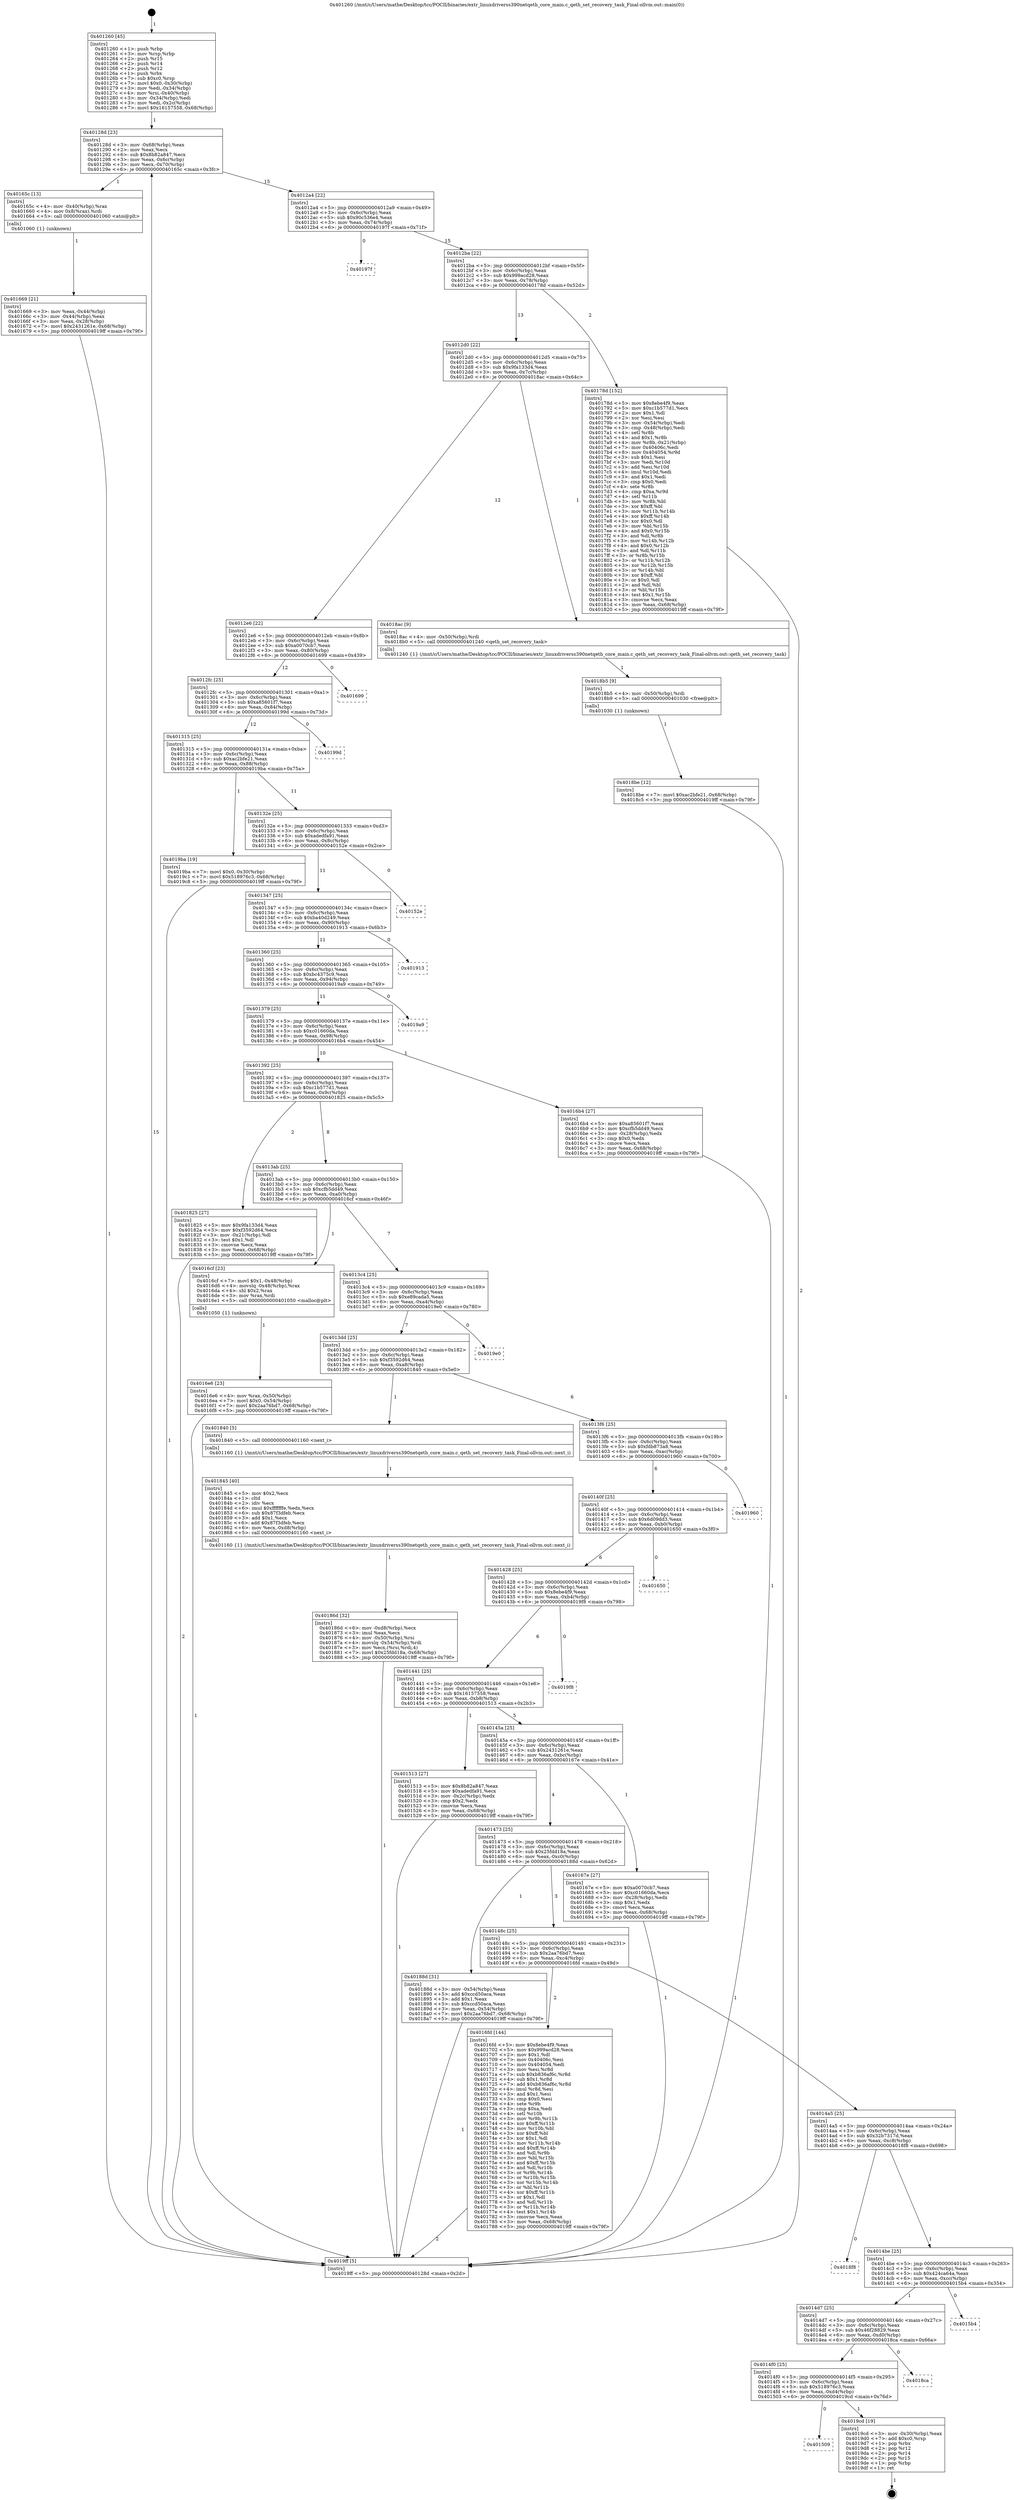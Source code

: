 digraph "0x401260" {
  label = "0x401260 (/mnt/c/Users/mathe/Desktop/tcc/POCII/binaries/extr_linuxdriverss390netqeth_core_main.c_qeth_set_recovery_task_Final-ollvm.out::main(0))"
  labelloc = "t"
  node[shape=record]

  Entry [label="",width=0.3,height=0.3,shape=circle,fillcolor=black,style=filled]
  "0x40128d" [label="{
     0x40128d [23]\l
     | [instrs]\l
     &nbsp;&nbsp;0x40128d \<+3\>: mov -0x68(%rbp),%eax\l
     &nbsp;&nbsp;0x401290 \<+2\>: mov %eax,%ecx\l
     &nbsp;&nbsp;0x401292 \<+6\>: sub $0x8b82a847,%ecx\l
     &nbsp;&nbsp;0x401298 \<+3\>: mov %eax,-0x6c(%rbp)\l
     &nbsp;&nbsp;0x40129b \<+3\>: mov %ecx,-0x70(%rbp)\l
     &nbsp;&nbsp;0x40129e \<+6\>: je 000000000040165c \<main+0x3fc\>\l
  }"]
  "0x40165c" [label="{
     0x40165c [13]\l
     | [instrs]\l
     &nbsp;&nbsp;0x40165c \<+4\>: mov -0x40(%rbp),%rax\l
     &nbsp;&nbsp;0x401660 \<+4\>: mov 0x8(%rax),%rdi\l
     &nbsp;&nbsp;0x401664 \<+5\>: call 0000000000401060 \<atoi@plt\>\l
     | [calls]\l
     &nbsp;&nbsp;0x401060 \{1\} (unknown)\l
  }"]
  "0x4012a4" [label="{
     0x4012a4 [22]\l
     | [instrs]\l
     &nbsp;&nbsp;0x4012a4 \<+5\>: jmp 00000000004012a9 \<main+0x49\>\l
     &nbsp;&nbsp;0x4012a9 \<+3\>: mov -0x6c(%rbp),%eax\l
     &nbsp;&nbsp;0x4012ac \<+5\>: sub $0x90c536e4,%eax\l
     &nbsp;&nbsp;0x4012b1 \<+3\>: mov %eax,-0x74(%rbp)\l
     &nbsp;&nbsp;0x4012b4 \<+6\>: je 000000000040197f \<main+0x71f\>\l
  }"]
  Exit [label="",width=0.3,height=0.3,shape=circle,fillcolor=black,style=filled,peripheries=2]
  "0x40197f" [label="{
     0x40197f\l
  }", style=dashed]
  "0x4012ba" [label="{
     0x4012ba [22]\l
     | [instrs]\l
     &nbsp;&nbsp;0x4012ba \<+5\>: jmp 00000000004012bf \<main+0x5f\>\l
     &nbsp;&nbsp;0x4012bf \<+3\>: mov -0x6c(%rbp),%eax\l
     &nbsp;&nbsp;0x4012c2 \<+5\>: sub $0x999acd28,%eax\l
     &nbsp;&nbsp;0x4012c7 \<+3\>: mov %eax,-0x78(%rbp)\l
     &nbsp;&nbsp;0x4012ca \<+6\>: je 000000000040178d \<main+0x52d\>\l
  }"]
  "0x401509" [label="{
     0x401509\l
  }", style=dashed]
  "0x40178d" [label="{
     0x40178d [152]\l
     | [instrs]\l
     &nbsp;&nbsp;0x40178d \<+5\>: mov $0x8ebe4f9,%eax\l
     &nbsp;&nbsp;0x401792 \<+5\>: mov $0xc1b577d1,%ecx\l
     &nbsp;&nbsp;0x401797 \<+2\>: mov $0x1,%dl\l
     &nbsp;&nbsp;0x401799 \<+2\>: xor %esi,%esi\l
     &nbsp;&nbsp;0x40179b \<+3\>: mov -0x54(%rbp),%edi\l
     &nbsp;&nbsp;0x40179e \<+3\>: cmp -0x48(%rbp),%edi\l
     &nbsp;&nbsp;0x4017a1 \<+4\>: setl %r8b\l
     &nbsp;&nbsp;0x4017a5 \<+4\>: and $0x1,%r8b\l
     &nbsp;&nbsp;0x4017a9 \<+4\>: mov %r8b,-0x21(%rbp)\l
     &nbsp;&nbsp;0x4017ad \<+7\>: mov 0x40406c,%edi\l
     &nbsp;&nbsp;0x4017b4 \<+8\>: mov 0x404054,%r9d\l
     &nbsp;&nbsp;0x4017bc \<+3\>: sub $0x1,%esi\l
     &nbsp;&nbsp;0x4017bf \<+3\>: mov %edi,%r10d\l
     &nbsp;&nbsp;0x4017c2 \<+3\>: add %esi,%r10d\l
     &nbsp;&nbsp;0x4017c5 \<+4\>: imul %r10d,%edi\l
     &nbsp;&nbsp;0x4017c9 \<+3\>: and $0x1,%edi\l
     &nbsp;&nbsp;0x4017cc \<+3\>: cmp $0x0,%edi\l
     &nbsp;&nbsp;0x4017cf \<+4\>: sete %r8b\l
     &nbsp;&nbsp;0x4017d3 \<+4\>: cmp $0xa,%r9d\l
     &nbsp;&nbsp;0x4017d7 \<+4\>: setl %r11b\l
     &nbsp;&nbsp;0x4017db \<+3\>: mov %r8b,%bl\l
     &nbsp;&nbsp;0x4017de \<+3\>: xor $0xff,%bl\l
     &nbsp;&nbsp;0x4017e1 \<+3\>: mov %r11b,%r14b\l
     &nbsp;&nbsp;0x4017e4 \<+4\>: xor $0xff,%r14b\l
     &nbsp;&nbsp;0x4017e8 \<+3\>: xor $0x0,%dl\l
     &nbsp;&nbsp;0x4017eb \<+3\>: mov %bl,%r15b\l
     &nbsp;&nbsp;0x4017ee \<+4\>: and $0x0,%r15b\l
     &nbsp;&nbsp;0x4017f2 \<+3\>: and %dl,%r8b\l
     &nbsp;&nbsp;0x4017f5 \<+3\>: mov %r14b,%r12b\l
     &nbsp;&nbsp;0x4017f8 \<+4\>: and $0x0,%r12b\l
     &nbsp;&nbsp;0x4017fc \<+3\>: and %dl,%r11b\l
     &nbsp;&nbsp;0x4017ff \<+3\>: or %r8b,%r15b\l
     &nbsp;&nbsp;0x401802 \<+3\>: or %r11b,%r12b\l
     &nbsp;&nbsp;0x401805 \<+3\>: xor %r12b,%r15b\l
     &nbsp;&nbsp;0x401808 \<+3\>: or %r14b,%bl\l
     &nbsp;&nbsp;0x40180b \<+3\>: xor $0xff,%bl\l
     &nbsp;&nbsp;0x40180e \<+3\>: or $0x0,%dl\l
     &nbsp;&nbsp;0x401811 \<+2\>: and %dl,%bl\l
     &nbsp;&nbsp;0x401813 \<+3\>: or %bl,%r15b\l
     &nbsp;&nbsp;0x401816 \<+4\>: test $0x1,%r15b\l
     &nbsp;&nbsp;0x40181a \<+3\>: cmovne %ecx,%eax\l
     &nbsp;&nbsp;0x40181d \<+3\>: mov %eax,-0x68(%rbp)\l
     &nbsp;&nbsp;0x401820 \<+5\>: jmp 00000000004019ff \<main+0x79f\>\l
  }"]
  "0x4012d0" [label="{
     0x4012d0 [22]\l
     | [instrs]\l
     &nbsp;&nbsp;0x4012d0 \<+5\>: jmp 00000000004012d5 \<main+0x75\>\l
     &nbsp;&nbsp;0x4012d5 \<+3\>: mov -0x6c(%rbp),%eax\l
     &nbsp;&nbsp;0x4012d8 \<+5\>: sub $0x9fa133d4,%eax\l
     &nbsp;&nbsp;0x4012dd \<+3\>: mov %eax,-0x7c(%rbp)\l
     &nbsp;&nbsp;0x4012e0 \<+6\>: je 00000000004018ac \<main+0x64c\>\l
  }"]
  "0x4019cd" [label="{
     0x4019cd [19]\l
     | [instrs]\l
     &nbsp;&nbsp;0x4019cd \<+3\>: mov -0x30(%rbp),%eax\l
     &nbsp;&nbsp;0x4019d0 \<+7\>: add $0xc0,%rsp\l
     &nbsp;&nbsp;0x4019d7 \<+1\>: pop %rbx\l
     &nbsp;&nbsp;0x4019d8 \<+2\>: pop %r12\l
     &nbsp;&nbsp;0x4019da \<+2\>: pop %r14\l
     &nbsp;&nbsp;0x4019dc \<+2\>: pop %r15\l
     &nbsp;&nbsp;0x4019de \<+1\>: pop %rbp\l
     &nbsp;&nbsp;0x4019df \<+1\>: ret\l
  }"]
  "0x4018ac" [label="{
     0x4018ac [9]\l
     | [instrs]\l
     &nbsp;&nbsp;0x4018ac \<+4\>: mov -0x50(%rbp),%rdi\l
     &nbsp;&nbsp;0x4018b0 \<+5\>: call 0000000000401240 \<qeth_set_recovery_task\>\l
     | [calls]\l
     &nbsp;&nbsp;0x401240 \{1\} (/mnt/c/Users/mathe/Desktop/tcc/POCII/binaries/extr_linuxdriverss390netqeth_core_main.c_qeth_set_recovery_task_Final-ollvm.out::qeth_set_recovery_task)\l
  }"]
  "0x4012e6" [label="{
     0x4012e6 [22]\l
     | [instrs]\l
     &nbsp;&nbsp;0x4012e6 \<+5\>: jmp 00000000004012eb \<main+0x8b\>\l
     &nbsp;&nbsp;0x4012eb \<+3\>: mov -0x6c(%rbp),%eax\l
     &nbsp;&nbsp;0x4012ee \<+5\>: sub $0xa0070cb7,%eax\l
     &nbsp;&nbsp;0x4012f3 \<+3\>: mov %eax,-0x80(%rbp)\l
     &nbsp;&nbsp;0x4012f6 \<+6\>: je 0000000000401699 \<main+0x439\>\l
  }"]
  "0x4014f0" [label="{
     0x4014f0 [25]\l
     | [instrs]\l
     &nbsp;&nbsp;0x4014f0 \<+5\>: jmp 00000000004014f5 \<main+0x295\>\l
     &nbsp;&nbsp;0x4014f5 \<+3\>: mov -0x6c(%rbp),%eax\l
     &nbsp;&nbsp;0x4014f8 \<+5\>: sub $0x518976c3,%eax\l
     &nbsp;&nbsp;0x4014fd \<+6\>: mov %eax,-0xd4(%rbp)\l
     &nbsp;&nbsp;0x401503 \<+6\>: je 00000000004019cd \<main+0x76d\>\l
  }"]
  "0x401699" [label="{
     0x401699\l
  }", style=dashed]
  "0x4012fc" [label="{
     0x4012fc [25]\l
     | [instrs]\l
     &nbsp;&nbsp;0x4012fc \<+5\>: jmp 0000000000401301 \<main+0xa1\>\l
     &nbsp;&nbsp;0x401301 \<+3\>: mov -0x6c(%rbp),%eax\l
     &nbsp;&nbsp;0x401304 \<+5\>: sub $0xa85601f7,%eax\l
     &nbsp;&nbsp;0x401309 \<+6\>: mov %eax,-0x84(%rbp)\l
     &nbsp;&nbsp;0x40130f \<+6\>: je 000000000040199d \<main+0x73d\>\l
  }"]
  "0x4018ca" [label="{
     0x4018ca\l
  }", style=dashed]
  "0x40199d" [label="{
     0x40199d\l
  }", style=dashed]
  "0x401315" [label="{
     0x401315 [25]\l
     | [instrs]\l
     &nbsp;&nbsp;0x401315 \<+5\>: jmp 000000000040131a \<main+0xba\>\l
     &nbsp;&nbsp;0x40131a \<+3\>: mov -0x6c(%rbp),%eax\l
     &nbsp;&nbsp;0x40131d \<+5\>: sub $0xac2bfe21,%eax\l
     &nbsp;&nbsp;0x401322 \<+6\>: mov %eax,-0x88(%rbp)\l
     &nbsp;&nbsp;0x401328 \<+6\>: je 00000000004019ba \<main+0x75a\>\l
  }"]
  "0x4014d7" [label="{
     0x4014d7 [25]\l
     | [instrs]\l
     &nbsp;&nbsp;0x4014d7 \<+5\>: jmp 00000000004014dc \<main+0x27c\>\l
     &nbsp;&nbsp;0x4014dc \<+3\>: mov -0x6c(%rbp),%eax\l
     &nbsp;&nbsp;0x4014df \<+5\>: sub $0x46f28829,%eax\l
     &nbsp;&nbsp;0x4014e4 \<+6\>: mov %eax,-0xd0(%rbp)\l
     &nbsp;&nbsp;0x4014ea \<+6\>: je 00000000004018ca \<main+0x66a\>\l
  }"]
  "0x4019ba" [label="{
     0x4019ba [19]\l
     | [instrs]\l
     &nbsp;&nbsp;0x4019ba \<+7\>: movl $0x0,-0x30(%rbp)\l
     &nbsp;&nbsp;0x4019c1 \<+7\>: movl $0x518976c3,-0x68(%rbp)\l
     &nbsp;&nbsp;0x4019c8 \<+5\>: jmp 00000000004019ff \<main+0x79f\>\l
  }"]
  "0x40132e" [label="{
     0x40132e [25]\l
     | [instrs]\l
     &nbsp;&nbsp;0x40132e \<+5\>: jmp 0000000000401333 \<main+0xd3\>\l
     &nbsp;&nbsp;0x401333 \<+3\>: mov -0x6c(%rbp),%eax\l
     &nbsp;&nbsp;0x401336 \<+5\>: sub $0xadedfa91,%eax\l
     &nbsp;&nbsp;0x40133b \<+6\>: mov %eax,-0x8c(%rbp)\l
     &nbsp;&nbsp;0x401341 \<+6\>: je 000000000040152e \<main+0x2ce\>\l
  }"]
  "0x4015b4" [label="{
     0x4015b4\l
  }", style=dashed]
  "0x40152e" [label="{
     0x40152e\l
  }", style=dashed]
  "0x401347" [label="{
     0x401347 [25]\l
     | [instrs]\l
     &nbsp;&nbsp;0x401347 \<+5\>: jmp 000000000040134c \<main+0xec\>\l
     &nbsp;&nbsp;0x40134c \<+3\>: mov -0x6c(%rbp),%eax\l
     &nbsp;&nbsp;0x40134f \<+5\>: sub $0xba40d249,%eax\l
     &nbsp;&nbsp;0x401354 \<+6\>: mov %eax,-0x90(%rbp)\l
     &nbsp;&nbsp;0x40135a \<+6\>: je 0000000000401913 \<main+0x6b3\>\l
  }"]
  "0x4014be" [label="{
     0x4014be [25]\l
     | [instrs]\l
     &nbsp;&nbsp;0x4014be \<+5\>: jmp 00000000004014c3 \<main+0x263\>\l
     &nbsp;&nbsp;0x4014c3 \<+3\>: mov -0x6c(%rbp),%eax\l
     &nbsp;&nbsp;0x4014c6 \<+5\>: sub $0x424ca64a,%eax\l
     &nbsp;&nbsp;0x4014cb \<+6\>: mov %eax,-0xcc(%rbp)\l
     &nbsp;&nbsp;0x4014d1 \<+6\>: je 00000000004015b4 \<main+0x354\>\l
  }"]
  "0x401913" [label="{
     0x401913\l
  }", style=dashed]
  "0x401360" [label="{
     0x401360 [25]\l
     | [instrs]\l
     &nbsp;&nbsp;0x401360 \<+5\>: jmp 0000000000401365 \<main+0x105\>\l
     &nbsp;&nbsp;0x401365 \<+3\>: mov -0x6c(%rbp),%eax\l
     &nbsp;&nbsp;0x401368 \<+5\>: sub $0xbc4375c9,%eax\l
     &nbsp;&nbsp;0x40136d \<+6\>: mov %eax,-0x94(%rbp)\l
     &nbsp;&nbsp;0x401373 \<+6\>: je 00000000004019a9 \<main+0x749\>\l
  }"]
  "0x4018f8" [label="{
     0x4018f8\l
  }", style=dashed]
  "0x4019a9" [label="{
     0x4019a9\l
  }", style=dashed]
  "0x401379" [label="{
     0x401379 [25]\l
     | [instrs]\l
     &nbsp;&nbsp;0x401379 \<+5\>: jmp 000000000040137e \<main+0x11e\>\l
     &nbsp;&nbsp;0x40137e \<+3\>: mov -0x6c(%rbp),%eax\l
     &nbsp;&nbsp;0x401381 \<+5\>: sub $0xc01660da,%eax\l
     &nbsp;&nbsp;0x401386 \<+6\>: mov %eax,-0x98(%rbp)\l
     &nbsp;&nbsp;0x40138c \<+6\>: je 00000000004016b4 \<main+0x454\>\l
  }"]
  "0x4018be" [label="{
     0x4018be [12]\l
     | [instrs]\l
     &nbsp;&nbsp;0x4018be \<+7\>: movl $0xac2bfe21,-0x68(%rbp)\l
     &nbsp;&nbsp;0x4018c5 \<+5\>: jmp 00000000004019ff \<main+0x79f\>\l
  }"]
  "0x4016b4" [label="{
     0x4016b4 [27]\l
     | [instrs]\l
     &nbsp;&nbsp;0x4016b4 \<+5\>: mov $0xa85601f7,%eax\l
     &nbsp;&nbsp;0x4016b9 \<+5\>: mov $0xcfb5dd49,%ecx\l
     &nbsp;&nbsp;0x4016be \<+3\>: mov -0x28(%rbp),%edx\l
     &nbsp;&nbsp;0x4016c1 \<+3\>: cmp $0x0,%edx\l
     &nbsp;&nbsp;0x4016c4 \<+3\>: cmove %ecx,%eax\l
     &nbsp;&nbsp;0x4016c7 \<+3\>: mov %eax,-0x68(%rbp)\l
     &nbsp;&nbsp;0x4016ca \<+5\>: jmp 00000000004019ff \<main+0x79f\>\l
  }"]
  "0x401392" [label="{
     0x401392 [25]\l
     | [instrs]\l
     &nbsp;&nbsp;0x401392 \<+5\>: jmp 0000000000401397 \<main+0x137\>\l
     &nbsp;&nbsp;0x401397 \<+3\>: mov -0x6c(%rbp),%eax\l
     &nbsp;&nbsp;0x40139a \<+5\>: sub $0xc1b577d1,%eax\l
     &nbsp;&nbsp;0x40139f \<+6\>: mov %eax,-0x9c(%rbp)\l
     &nbsp;&nbsp;0x4013a5 \<+6\>: je 0000000000401825 \<main+0x5c5\>\l
  }"]
  "0x4018b5" [label="{
     0x4018b5 [9]\l
     | [instrs]\l
     &nbsp;&nbsp;0x4018b5 \<+4\>: mov -0x50(%rbp),%rdi\l
     &nbsp;&nbsp;0x4018b9 \<+5\>: call 0000000000401030 \<free@plt\>\l
     | [calls]\l
     &nbsp;&nbsp;0x401030 \{1\} (unknown)\l
  }"]
  "0x401825" [label="{
     0x401825 [27]\l
     | [instrs]\l
     &nbsp;&nbsp;0x401825 \<+5\>: mov $0x9fa133d4,%eax\l
     &nbsp;&nbsp;0x40182a \<+5\>: mov $0xf3592d64,%ecx\l
     &nbsp;&nbsp;0x40182f \<+3\>: mov -0x21(%rbp),%dl\l
     &nbsp;&nbsp;0x401832 \<+3\>: test $0x1,%dl\l
     &nbsp;&nbsp;0x401835 \<+3\>: cmovne %ecx,%eax\l
     &nbsp;&nbsp;0x401838 \<+3\>: mov %eax,-0x68(%rbp)\l
     &nbsp;&nbsp;0x40183b \<+5\>: jmp 00000000004019ff \<main+0x79f\>\l
  }"]
  "0x4013ab" [label="{
     0x4013ab [25]\l
     | [instrs]\l
     &nbsp;&nbsp;0x4013ab \<+5\>: jmp 00000000004013b0 \<main+0x150\>\l
     &nbsp;&nbsp;0x4013b0 \<+3\>: mov -0x6c(%rbp),%eax\l
     &nbsp;&nbsp;0x4013b3 \<+5\>: sub $0xcfb5dd49,%eax\l
     &nbsp;&nbsp;0x4013b8 \<+6\>: mov %eax,-0xa0(%rbp)\l
     &nbsp;&nbsp;0x4013be \<+6\>: je 00000000004016cf \<main+0x46f\>\l
  }"]
  "0x40186d" [label="{
     0x40186d [32]\l
     | [instrs]\l
     &nbsp;&nbsp;0x40186d \<+6\>: mov -0xd8(%rbp),%ecx\l
     &nbsp;&nbsp;0x401873 \<+3\>: imul %eax,%ecx\l
     &nbsp;&nbsp;0x401876 \<+4\>: mov -0x50(%rbp),%rsi\l
     &nbsp;&nbsp;0x40187a \<+4\>: movslq -0x54(%rbp),%rdi\l
     &nbsp;&nbsp;0x40187e \<+3\>: mov %ecx,(%rsi,%rdi,4)\l
     &nbsp;&nbsp;0x401881 \<+7\>: movl $0x25fdd18a,-0x68(%rbp)\l
     &nbsp;&nbsp;0x401888 \<+5\>: jmp 00000000004019ff \<main+0x79f\>\l
  }"]
  "0x4016cf" [label="{
     0x4016cf [23]\l
     | [instrs]\l
     &nbsp;&nbsp;0x4016cf \<+7\>: movl $0x1,-0x48(%rbp)\l
     &nbsp;&nbsp;0x4016d6 \<+4\>: movslq -0x48(%rbp),%rax\l
     &nbsp;&nbsp;0x4016da \<+4\>: shl $0x2,%rax\l
     &nbsp;&nbsp;0x4016de \<+3\>: mov %rax,%rdi\l
     &nbsp;&nbsp;0x4016e1 \<+5\>: call 0000000000401050 \<malloc@plt\>\l
     | [calls]\l
     &nbsp;&nbsp;0x401050 \{1\} (unknown)\l
  }"]
  "0x4013c4" [label="{
     0x4013c4 [25]\l
     | [instrs]\l
     &nbsp;&nbsp;0x4013c4 \<+5\>: jmp 00000000004013c9 \<main+0x169\>\l
     &nbsp;&nbsp;0x4013c9 \<+3\>: mov -0x6c(%rbp),%eax\l
     &nbsp;&nbsp;0x4013cc \<+5\>: sub $0xe89cada5,%eax\l
     &nbsp;&nbsp;0x4013d1 \<+6\>: mov %eax,-0xa4(%rbp)\l
     &nbsp;&nbsp;0x4013d7 \<+6\>: je 00000000004019e0 \<main+0x780\>\l
  }"]
  "0x401845" [label="{
     0x401845 [40]\l
     | [instrs]\l
     &nbsp;&nbsp;0x401845 \<+5\>: mov $0x2,%ecx\l
     &nbsp;&nbsp;0x40184a \<+1\>: cltd\l
     &nbsp;&nbsp;0x40184b \<+2\>: idiv %ecx\l
     &nbsp;&nbsp;0x40184d \<+6\>: imul $0xfffffffe,%edx,%ecx\l
     &nbsp;&nbsp;0x401853 \<+6\>: sub $0x87f3dfeb,%ecx\l
     &nbsp;&nbsp;0x401859 \<+3\>: add $0x1,%ecx\l
     &nbsp;&nbsp;0x40185c \<+6\>: add $0x87f3dfeb,%ecx\l
     &nbsp;&nbsp;0x401862 \<+6\>: mov %ecx,-0xd8(%rbp)\l
     &nbsp;&nbsp;0x401868 \<+5\>: call 0000000000401160 \<next_i\>\l
     | [calls]\l
     &nbsp;&nbsp;0x401160 \{1\} (/mnt/c/Users/mathe/Desktop/tcc/POCII/binaries/extr_linuxdriverss390netqeth_core_main.c_qeth_set_recovery_task_Final-ollvm.out::next_i)\l
  }"]
  "0x4019e0" [label="{
     0x4019e0\l
  }", style=dashed]
  "0x4013dd" [label="{
     0x4013dd [25]\l
     | [instrs]\l
     &nbsp;&nbsp;0x4013dd \<+5\>: jmp 00000000004013e2 \<main+0x182\>\l
     &nbsp;&nbsp;0x4013e2 \<+3\>: mov -0x6c(%rbp),%eax\l
     &nbsp;&nbsp;0x4013e5 \<+5\>: sub $0xf3592d64,%eax\l
     &nbsp;&nbsp;0x4013ea \<+6\>: mov %eax,-0xa8(%rbp)\l
     &nbsp;&nbsp;0x4013f0 \<+6\>: je 0000000000401840 \<main+0x5e0\>\l
  }"]
  "0x4014a5" [label="{
     0x4014a5 [25]\l
     | [instrs]\l
     &nbsp;&nbsp;0x4014a5 \<+5\>: jmp 00000000004014aa \<main+0x24a\>\l
     &nbsp;&nbsp;0x4014aa \<+3\>: mov -0x6c(%rbp),%eax\l
     &nbsp;&nbsp;0x4014ad \<+5\>: sub $0x32b7317d,%eax\l
     &nbsp;&nbsp;0x4014b2 \<+6\>: mov %eax,-0xc8(%rbp)\l
     &nbsp;&nbsp;0x4014b8 \<+6\>: je 00000000004018f8 \<main+0x698\>\l
  }"]
  "0x401840" [label="{
     0x401840 [5]\l
     | [instrs]\l
     &nbsp;&nbsp;0x401840 \<+5\>: call 0000000000401160 \<next_i\>\l
     | [calls]\l
     &nbsp;&nbsp;0x401160 \{1\} (/mnt/c/Users/mathe/Desktop/tcc/POCII/binaries/extr_linuxdriverss390netqeth_core_main.c_qeth_set_recovery_task_Final-ollvm.out::next_i)\l
  }"]
  "0x4013f6" [label="{
     0x4013f6 [25]\l
     | [instrs]\l
     &nbsp;&nbsp;0x4013f6 \<+5\>: jmp 00000000004013fb \<main+0x19b\>\l
     &nbsp;&nbsp;0x4013fb \<+3\>: mov -0x6c(%rbp),%eax\l
     &nbsp;&nbsp;0x4013fe \<+5\>: sub $0xfdb873a8,%eax\l
     &nbsp;&nbsp;0x401403 \<+6\>: mov %eax,-0xac(%rbp)\l
     &nbsp;&nbsp;0x401409 \<+6\>: je 0000000000401960 \<main+0x700\>\l
  }"]
  "0x4016fd" [label="{
     0x4016fd [144]\l
     | [instrs]\l
     &nbsp;&nbsp;0x4016fd \<+5\>: mov $0x8ebe4f9,%eax\l
     &nbsp;&nbsp;0x401702 \<+5\>: mov $0x999acd28,%ecx\l
     &nbsp;&nbsp;0x401707 \<+2\>: mov $0x1,%dl\l
     &nbsp;&nbsp;0x401709 \<+7\>: mov 0x40406c,%esi\l
     &nbsp;&nbsp;0x401710 \<+7\>: mov 0x404054,%edi\l
     &nbsp;&nbsp;0x401717 \<+3\>: mov %esi,%r8d\l
     &nbsp;&nbsp;0x40171a \<+7\>: sub $0xb836af6c,%r8d\l
     &nbsp;&nbsp;0x401721 \<+4\>: sub $0x1,%r8d\l
     &nbsp;&nbsp;0x401725 \<+7\>: add $0xb836af6c,%r8d\l
     &nbsp;&nbsp;0x40172c \<+4\>: imul %r8d,%esi\l
     &nbsp;&nbsp;0x401730 \<+3\>: and $0x1,%esi\l
     &nbsp;&nbsp;0x401733 \<+3\>: cmp $0x0,%esi\l
     &nbsp;&nbsp;0x401736 \<+4\>: sete %r9b\l
     &nbsp;&nbsp;0x40173a \<+3\>: cmp $0xa,%edi\l
     &nbsp;&nbsp;0x40173d \<+4\>: setl %r10b\l
     &nbsp;&nbsp;0x401741 \<+3\>: mov %r9b,%r11b\l
     &nbsp;&nbsp;0x401744 \<+4\>: xor $0xff,%r11b\l
     &nbsp;&nbsp;0x401748 \<+3\>: mov %r10b,%bl\l
     &nbsp;&nbsp;0x40174b \<+3\>: xor $0xff,%bl\l
     &nbsp;&nbsp;0x40174e \<+3\>: xor $0x1,%dl\l
     &nbsp;&nbsp;0x401751 \<+3\>: mov %r11b,%r14b\l
     &nbsp;&nbsp;0x401754 \<+4\>: and $0xff,%r14b\l
     &nbsp;&nbsp;0x401758 \<+3\>: and %dl,%r9b\l
     &nbsp;&nbsp;0x40175b \<+3\>: mov %bl,%r15b\l
     &nbsp;&nbsp;0x40175e \<+4\>: and $0xff,%r15b\l
     &nbsp;&nbsp;0x401762 \<+3\>: and %dl,%r10b\l
     &nbsp;&nbsp;0x401765 \<+3\>: or %r9b,%r14b\l
     &nbsp;&nbsp;0x401768 \<+3\>: or %r10b,%r15b\l
     &nbsp;&nbsp;0x40176b \<+3\>: xor %r15b,%r14b\l
     &nbsp;&nbsp;0x40176e \<+3\>: or %bl,%r11b\l
     &nbsp;&nbsp;0x401771 \<+4\>: xor $0xff,%r11b\l
     &nbsp;&nbsp;0x401775 \<+3\>: or $0x1,%dl\l
     &nbsp;&nbsp;0x401778 \<+3\>: and %dl,%r11b\l
     &nbsp;&nbsp;0x40177b \<+3\>: or %r11b,%r14b\l
     &nbsp;&nbsp;0x40177e \<+4\>: test $0x1,%r14b\l
     &nbsp;&nbsp;0x401782 \<+3\>: cmovne %ecx,%eax\l
     &nbsp;&nbsp;0x401785 \<+3\>: mov %eax,-0x68(%rbp)\l
     &nbsp;&nbsp;0x401788 \<+5\>: jmp 00000000004019ff \<main+0x79f\>\l
  }"]
  "0x401960" [label="{
     0x401960\l
  }", style=dashed]
  "0x40140f" [label="{
     0x40140f [25]\l
     | [instrs]\l
     &nbsp;&nbsp;0x40140f \<+5\>: jmp 0000000000401414 \<main+0x1b4\>\l
     &nbsp;&nbsp;0x401414 \<+3\>: mov -0x6c(%rbp),%eax\l
     &nbsp;&nbsp;0x401417 \<+5\>: sub $0x6d09dd3,%eax\l
     &nbsp;&nbsp;0x40141c \<+6\>: mov %eax,-0xb0(%rbp)\l
     &nbsp;&nbsp;0x401422 \<+6\>: je 0000000000401650 \<main+0x3f0\>\l
  }"]
  "0x40148c" [label="{
     0x40148c [25]\l
     | [instrs]\l
     &nbsp;&nbsp;0x40148c \<+5\>: jmp 0000000000401491 \<main+0x231\>\l
     &nbsp;&nbsp;0x401491 \<+3\>: mov -0x6c(%rbp),%eax\l
     &nbsp;&nbsp;0x401494 \<+5\>: sub $0x2aa76bd7,%eax\l
     &nbsp;&nbsp;0x401499 \<+6\>: mov %eax,-0xc4(%rbp)\l
     &nbsp;&nbsp;0x40149f \<+6\>: je 00000000004016fd \<main+0x49d\>\l
  }"]
  "0x401650" [label="{
     0x401650\l
  }", style=dashed]
  "0x401428" [label="{
     0x401428 [25]\l
     | [instrs]\l
     &nbsp;&nbsp;0x401428 \<+5\>: jmp 000000000040142d \<main+0x1cd\>\l
     &nbsp;&nbsp;0x40142d \<+3\>: mov -0x6c(%rbp),%eax\l
     &nbsp;&nbsp;0x401430 \<+5\>: sub $0x8ebe4f9,%eax\l
     &nbsp;&nbsp;0x401435 \<+6\>: mov %eax,-0xb4(%rbp)\l
     &nbsp;&nbsp;0x40143b \<+6\>: je 00000000004019f8 \<main+0x798\>\l
  }"]
  "0x40188d" [label="{
     0x40188d [31]\l
     | [instrs]\l
     &nbsp;&nbsp;0x40188d \<+3\>: mov -0x54(%rbp),%eax\l
     &nbsp;&nbsp;0x401890 \<+5\>: add $0xccd50aca,%eax\l
     &nbsp;&nbsp;0x401895 \<+3\>: add $0x1,%eax\l
     &nbsp;&nbsp;0x401898 \<+5\>: sub $0xccd50aca,%eax\l
     &nbsp;&nbsp;0x40189d \<+3\>: mov %eax,-0x54(%rbp)\l
     &nbsp;&nbsp;0x4018a0 \<+7\>: movl $0x2aa76bd7,-0x68(%rbp)\l
     &nbsp;&nbsp;0x4018a7 \<+5\>: jmp 00000000004019ff \<main+0x79f\>\l
  }"]
  "0x4019f8" [label="{
     0x4019f8\l
  }", style=dashed]
  "0x401441" [label="{
     0x401441 [25]\l
     | [instrs]\l
     &nbsp;&nbsp;0x401441 \<+5\>: jmp 0000000000401446 \<main+0x1e6\>\l
     &nbsp;&nbsp;0x401446 \<+3\>: mov -0x6c(%rbp),%eax\l
     &nbsp;&nbsp;0x401449 \<+5\>: sub $0x16157558,%eax\l
     &nbsp;&nbsp;0x40144e \<+6\>: mov %eax,-0xb8(%rbp)\l
     &nbsp;&nbsp;0x401454 \<+6\>: je 0000000000401513 \<main+0x2b3\>\l
  }"]
  "0x4016e6" [label="{
     0x4016e6 [23]\l
     | [instrs]\l
     &nbsp;&nbsp;0x4016e6 \<+4\>: mov %rax,-0x50(%rbp)\l
     &nbsp;&nbsp;0x4016ea \<+7\>: movl $0x0,-0x54(%rbp)\l
     &nbsp;&nbsp;0x4016f1 \<+7\>: movl $0x2aa76bd7,-0x68(%rbp)\l
     &nbsp;&nbsp;0x4016f8 \<+5\>: jmp 00000000004019ff \<main+0x79f\>\l
  }"]
  "0x401513" [label="{
     0x401513 [27]\l
     | [instrs]\l
     &nbsp;&nbsp;0x401513 \<+5\>: mov $0x8b82a847,%eax\l
     &nbsp;&nbsp;0x401518 \<+5\>: mov $0xadedfa91,%ecx\l
     &nbsp;&nbsp;0x40151d \<+3\>: mov -0x2c(%rbp),%edx\l
     &nbsp;&nbsp;0x401520 \<+3\>: cmp $0x2,%edx\l
     &nbsp;&nbsp;0x401523 \<+3\>: cmovne %ecx,%eax\l
     &nbsp;&nbsp;0x401526 \<+3\>: mov %eax,-0x68(%rbp)\l
     &nbsp;&nbsp;0x401529 \<+5\>: jmp 00000000004019ff \<main+0x79f\>\l
  }"]
  "0x40145a" [label="{
     0x40145a [25]\l
     | [instrs]\l
     &nbsp;&nbsp;0x40145a \<+5\>: jmp 000000000040145f \<main+0x1ff\>\l
     &nbsp;&nbsp;0x40145f \<+3\>: mov -0x6c(%rbp),%eax\l
     &nbsp;&nbsp;0x401462 \<+5\>: sub $0x2431261e,%eax\l
     &nbsp;&nbsp;0x401467 \<+6\>: mov %eax,-0xbc(%rbp)\l
     &nbsp;&nbsp;0x40146d \<+6\>: je 000000000040167e \<main+0x41e\>\l
  }"]
  "0x4019ff" [label="{
     0x4019ff [5]\l
     | [instrs]\l
     &nbsp;&nbsp;0x4019ff \<+5\>: jmp 000000000040128d \<main+0x2d\>\l
  }"]
  "0x401260" [label="{
     0x401260 [45]\l
     | [instrs]\l
     &nbsp;&nbsp;0x401260 \<+1\>: push %rbp\l
     &nbsp;&nbsp;0x401261 \<+3\>: mov %rsp,%rbp\l
     &nbsp;&nbsp;0x401264 \<+2\>: push %r15\l
     &nbsp;&nbsp;0x401266 \<+2\>: push %r14\l
     &nbsp;&nbsp;0x401268 \<+2\>: push %r12\l
     &nbsp;&nbsp;0x40126a \<+1\>: push %rbx\l
     &nbsp;&nbsp;0x40126b \<+7\>: sub $0xc0,%rsp\l
     &nbsp;&nbsp;0x401272 \<+7\>: movl $0x0,-0x30(%rbp)\l
     &nbsp;&nbsp;0x401279 \<+3\>: mov %edi,-0x34(%rbp)\l
     &nbsp;&nbsp;0x40127c \<+4\>: mov %rsi,-0x40(%rbp)\l
     &nbsp;&nbsp;0x401280 \<+3\>: mov -0x34(%rbp),%edi\l
     &nbsp;&nbsp;0x401283 \<+3\>: mov %edi,-0x2c(%rbp)\l
     &nbsp;&nbsp;0x401286 \<+7\>: movl $0x16157558,-0x68(%rbp)\l
  }"]
  "0x401669" [label="{
     0x401669 [21]\l
     | [instrs]\l
     &nbsp;&nbsp;0x401669 \<+3\>: mov %eax,-0x44(%rbp)\l
     &nbsp;&nbsp;0x40166c \<+3\>: mov -0x44(%rbp),%eax\l
     &nbsp;&nbsp;0x40166f \<+3\>: mov %eax,-0x28(%rbp)\l
     &nbsp;&nbsp;0x401672 \<+7\>: movl $0x2431261e,-0x68(%rbp)\l
     &nbsp;&nbsp;0x401679 \<+5\>: jmp 00000000004019ff \<main+0x79f\>\l
  }"]
  "0x401473" [label="{
     0x401473 [25]\l
     | [instrs]\l
     &nbsp;&nbsp;0x401473 \<+5\>: jmp 0000000000401478 \<main+0x218\>\l
     &nbsp;&nbsp;0x401478 \<+3\>: mov -0x6c(%rbp),%eax\l
     &nbsp;&nbsp;0x40147b \<+5\>: sub $0x25fdd18a,%eax\l
     &nbsp;&nbsp;0x401480 \<+6\>: mov %eax,-0xc0(%rbp)\l
     &nbsp;&nbsp;0x401486 \<+6\>: je 000000000040188d \<main+0x62d\>\l
  }"]
  "0x40167e" [label="{
     0x40167e [27]\l
     | [instrs]\l
     &nbsp;&nbsp;0x40167e \<+5\>: mov $0xa0070cb7,%eax\l
     &nbsp;&nbsp;0x401683 \<+5\>: mov $0xc01660da,%ecx\l
     &nbsp;&nbsp;0x401688 \<+3\>: mov -0x28(%rbp),%edx\l
     &nbsp;&nbsp;0x40168b \<+3\>: cmp $0x1,%edx\l
     &nbsp;&nbsp;0x40168e \<+3\>: cmovl %ecx,%eax\l
     &nbsp;&nbsp;0x401691 \<+3\>: mov %eax,-0x68(%rbp)\l
     &nbsp;&nbsp;0x401694 \<+5\>: jmp 00000000004019ff \<main+0x79f\>\l
  }"]
  Entry -> "0x401260" [label=" 1"]
  "0x40128d" -> "0x40165c" [label=" 1"]
  "0x40128d" -> "0x4012a4" [label=" 15"]
  "0x4019cd" -> Exit [label=" 1"]
  "0x4012a4" -> "0x40197f" [label=" 0"]
  "0x4012a4" -> "0x4012ba" [label=" 15"]
  "0x4014f0" -> "0x401509" [label=" 0"]
  "0x4012ba" -> "0x40178d" [label=" 2"]
  "0x4012ba" -> "0x4012d0" [label=" 13"]
  "0x4014f0" -> "0x4019cd" [label=" 1"]
  "0x4012d0" -> "0x4018ac" [label=" 1"]
  "0x4012d0" -> "0x4012e6" [label=" 12"]
  "0x4014d7" -> "0x4014f0" [label=" 1"]
  "0x4012e6" -> "0x401699" [label=" 0"]
  "0x4012e6" -> "0x4012fc" [label=" 12"]
  "0x4014d7" -> "0x4018ca" [label=" 0"]
  "0x4012fc" -> "0x40199d" [label=" 0"]
  "0x4012fc" -> "0x401315" [label=" 12"]
  "0x4014be" -> "0x4014d7" [label=" 1"]
  "0x401315" -> "0x4019ba" [label=" 1"]
  "0x401315" -> "0x40132e" [label=" 11"]
  "0x4014be" -> "0x4015b4" [label=" 0"]
  "0x40132e" -> "0x40152e" [label=" 0"]
  "0x40132e" -> "0x401347" [label=" 11"]
  "0x4014a5" -> "0x4014be" [label=" 1"]
  "0x401347" -> "0x401913" [label=" 0"]
  "0x401347" -> "0x401360" [label=" 11"]
  "0x4014a5" -> "0x4018f8" [label=" 0"]
  "0x401360" -> "0x4019a9" [label=" 0"]
  "0x401360" -> "0x401379" [label=" 11"]
  "0x4019ba" -> "0x4019ff" [label=" 1"]
  "0x401379" -> "0x4016b4" [label=" 1"]
  "0x401379" -> "0x401392" [label=" 10"]
  "0x4018be" -> "0x4019ff" [label=" 1"]
  "0x401392" -> "0x401825" [label=" 2"]
  "0x401392" -> "0x4013ab" [label=" 8"]
  "0x4018b5" -> "0x4018be" [label=" 1"]
  "0x4013ab" -> "0x4016cf" [label=" 1"]
  "0x4013ab" -> "0x4013c4" [label=" 7"]
  "0x4018ac" -> "0x4018b5" [label=" 1"]
  "0x4013c4" -> "0x4019e0" [label=" 0"]
  "0x4013c4" -> "0x4013dd" [label=" 7"]
  "0x40188d" -> "0x4019ff" [label=" 1"]
  "0x4013dd" -> "0x401840" [label=" 1"]
  "0x4013dd" -> "0x4013f6" [label=" 6"]
  "0x40186d" -> "0x4019ff" [label=" 1"]
  "0x4013f6" -> "0x401960" [label=" 0"]
  "0x4013f6" -> "0x40140f" [label=" 6"]
  "0x401845" -> "0x40186d" [label=" 1"]
  "0x40140f" -> "0x401650" [label=" 0"]
  "0x40140f" -> "0x401428" [label=" 6"]
  "0x401825" -> "0x4019ff" [label=" 2"]
  "0x401428" -> "0x4019f8" [label=" 0"]
  "0x401428" -> "0x401441" [label=" 6"]
  "0x40178d" -> "0x4019ff" [label=" 2"]
  "0x401441" -> "0x401513" [label=" 1"]
  "0x401441" -> "0x40145a" [label=" 5"]
  "0x401513" -> "0x4019ff" [label=" 1"]
  "0x401260" -> "0x40128d" [label=" 1"]
  "0x4019ff" -> "0x40128d" [label=" 15"]
  "0x40165c" -> "0x401669" [label=" 1"]
  "0x401669" -> "0x4019ff" [label=" 1"]
  "0x40148c" -> "0x4014a5" [label=" 1"]
  "0x40145a" -> "0x40167e" [label=" 1"]
  "0x40145a" -> "0x401473" [label=" 4"]
  "0x40167e" -> "0x4019ff" [label=" 1"]
  "0x4016b4" -> "0x4019ff" [label=" 1"]
  "0x4016cf" -> "0x4016e6" [label=" 1"]
  "0x4016e6" -> "0x4019ff" [label=" 1"]
  "0x4016fd" -> "0x4019ff" [label=" 2"]
  "0x401473" -> "0x40188d" [label=" 1"]
  "0x401473" -> "0x40148c" [label=" 3"]
  "0x401840" -> "0x401845" [label=" 1"]
  "0x40148c" -> "0x4016fd" [label=" 2"]
}
